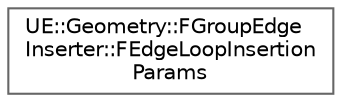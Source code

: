 digraph "Graphical Class Hierarchy"
{
 // INTERACTIVE_SVG=YES
 // LATEX_PDF_SIZE
  bgcolor="transparent";
  edge [fontname=Helvetica,fontsize=10,labelfontname=Helvetica,labelfontsize=10];
  node [fontname=Helvetica,fontsize=10,shape=box,height=0.2,width=0.4];
  rankdir="LR";
  Node0 [id="Node000000",label="UE::Geometry::FGroupEdge\lInserter::FEdgeLoopInsertion\lParams",height=0.2,width=0.4,color="grey40", fillcolor="white", style="filled",URL="$d8/d17/structUE_1_1Geometry_1_1FGroupEdgeInserter_1_1FEdgeLoopInsertionParams.html",tooltip="Parameters for an InsertEdgeLoops() call."];
}
